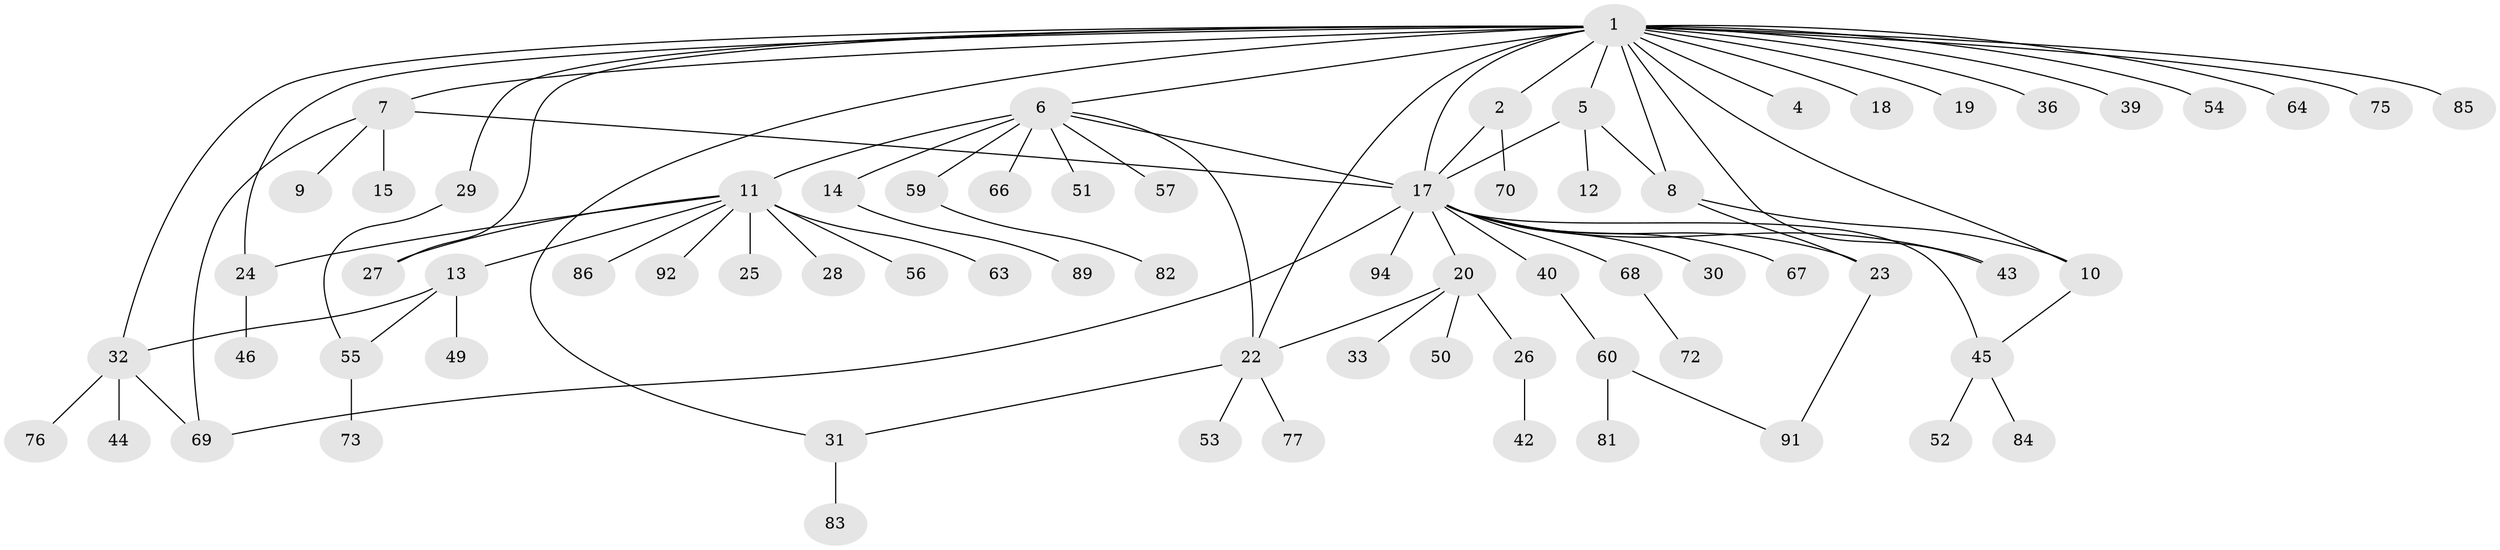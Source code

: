 // Generated by graph-tools (version 1.1) at 2025/23/03/03/25 07:23:48]
// undirected, 71 vertices, 89 edges
graph export_dot {
graph [start="1"]
  node [color=gray90,style=filled];
  1 [super="+3"];
  2 [super="+74"];
  4;
  5 [super="+58"];
  6 [super="+21"];
  7;
  8 [super="+80"];
  9;
  10 [super="+16"];
  11 [super="+65"];
  12;
  13 [super="+34"];
  14 [super="+47"];
  15 [super="+78"];
  17 [super="+37"];
  18;
  19;
  20 [super="+48"];
  22 [super="+38"];
  23;
  24;
  25;
  26 [super="+93"];
  27 [super="+35"];
  28;
  29 [super="+61"];
  30;
  31;
  32 [super="+90"];
  33;
  36 [super="+41"];
  39;
  40;
  42;
  43;
  44;
  45 [super="+71"];
  46;
  49;
  50;
  51;
  52;
  53;
  54;
  55 [super="+62"];
  56;
  57;
  59;
  60 [super="+79"];
  63;
  64;
  66;
  67;
  68;
  69 [super="+88"];
  70;
  72;
  73;
  75;
  76;
  77;
  81;
  82;
  83;
  84 [super="+87"];
  85;
  86;
  89;
  91;
  92;
  94;
  1 -- 2;
  1 -- 10;
  1 -- 19;
  1 -- 24;
  1 -- 43;
  1 -- 54;
  1 -- 64;
  1 -- 4;
  1 -- 5;
  1 -- 6;
  1 -- 7;
  1 -- 8;
  1 -- 75;
  1 -- 17 [weight=2];
  1 -- 18;
  1 -- 85;
  1 -- 22;
  1 -- 29;
  1 -- 31;
  1 -- 32;
  1 -- 36;
  1 -- 39;
  1 -- 27;
  2 -- 17;
  2 -- 70;
  5 -- 12;
  5 -- 17;
  5 -- 8;
  6 -- 11 [weight=2];
  6 -- 14;
  6 -- 66;
  6 -- 17;
  6 -- 51;
  6 -- 22;
  6 -- 57;
  6 -- 59;
  7 -- 9;
  7 -- 15;
  7 -- 17;
  7 -- 69;
  8 -- 23;
  8 -- 10;
  10 -- 45;
  11 -- 13;
  11 -- 24;
  11 -- 25;
  11 -- 27;
  11 -- 28;
  11 -- 56;
  11 -- 63;
  11 -- 92;
  11 -- 86;
  13 -- 55;
  13 -- 49;
  13 -- 32;
  14 -- 89;
  17 -- 20;
  17 -- 23;
  17 -- 30;
  17 -- 40;
  17 -- 43;
  17 -- 45;
  17 -- 67;
  17 -- 68;
  17 -- 69;
  17 -- 94;
  20 -- 26;
  20 -- 33;
  20 -- 50;
  20 -- 22;
  22 -- 31;
  22 -- 53;
  22 -- 77;
  23 -- 91;
  24 -- 46;
  26 -- 42;
  29 -- 55;
  31 -- 83;
  32 -- 44;
  32 -- 69;
  32 -- 76;
  40 -- 60;
  45 -- 52;
  45 -- 84;
  55 -- 73;
  59 -- 82;
  60 -- 81;
  60 -- 91;
  68 -- 72;
}
